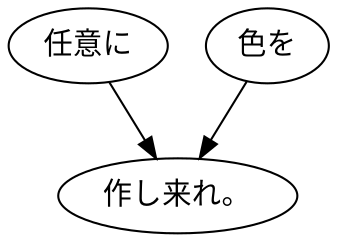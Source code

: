 digraph graph5808 {
	node0 [label="任意に"];
	node1 [label="色を"];
	node2 [label="作し来れ。"];
	node0 -> node2;
	node1 -> node2;
}
